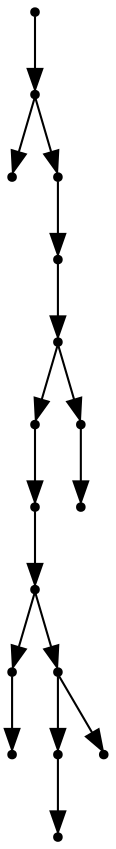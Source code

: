 digraph {
  16 [shape=point];
  15 [shape=point];
  0 [shape=point];
  14 [shape=point];
  13 [shape=point];
  12 [shape=point];
  9 [shape=point];
  8 [shape=point];
  7 [shape=point];
  2 [shape=point];
  1 [shape=point];
  6 [shape=point];
  4 [shape=point];
  3 [shape=point];
  5 [shape=point];
  11 [shape=point];
  10 [shape=point];
16 -> 15;
15 -> 0;
15 -> 14;
14 -> 13;
13 -> 12;
12 -> 9;
9 -> 8;
8 -> 7;
7 -> 2;
2 -> 1;
7 -> 6;
6 -> 4;
4 -> 3;
6 -> 5;
12 -> 11;
11 -> 10;
}
